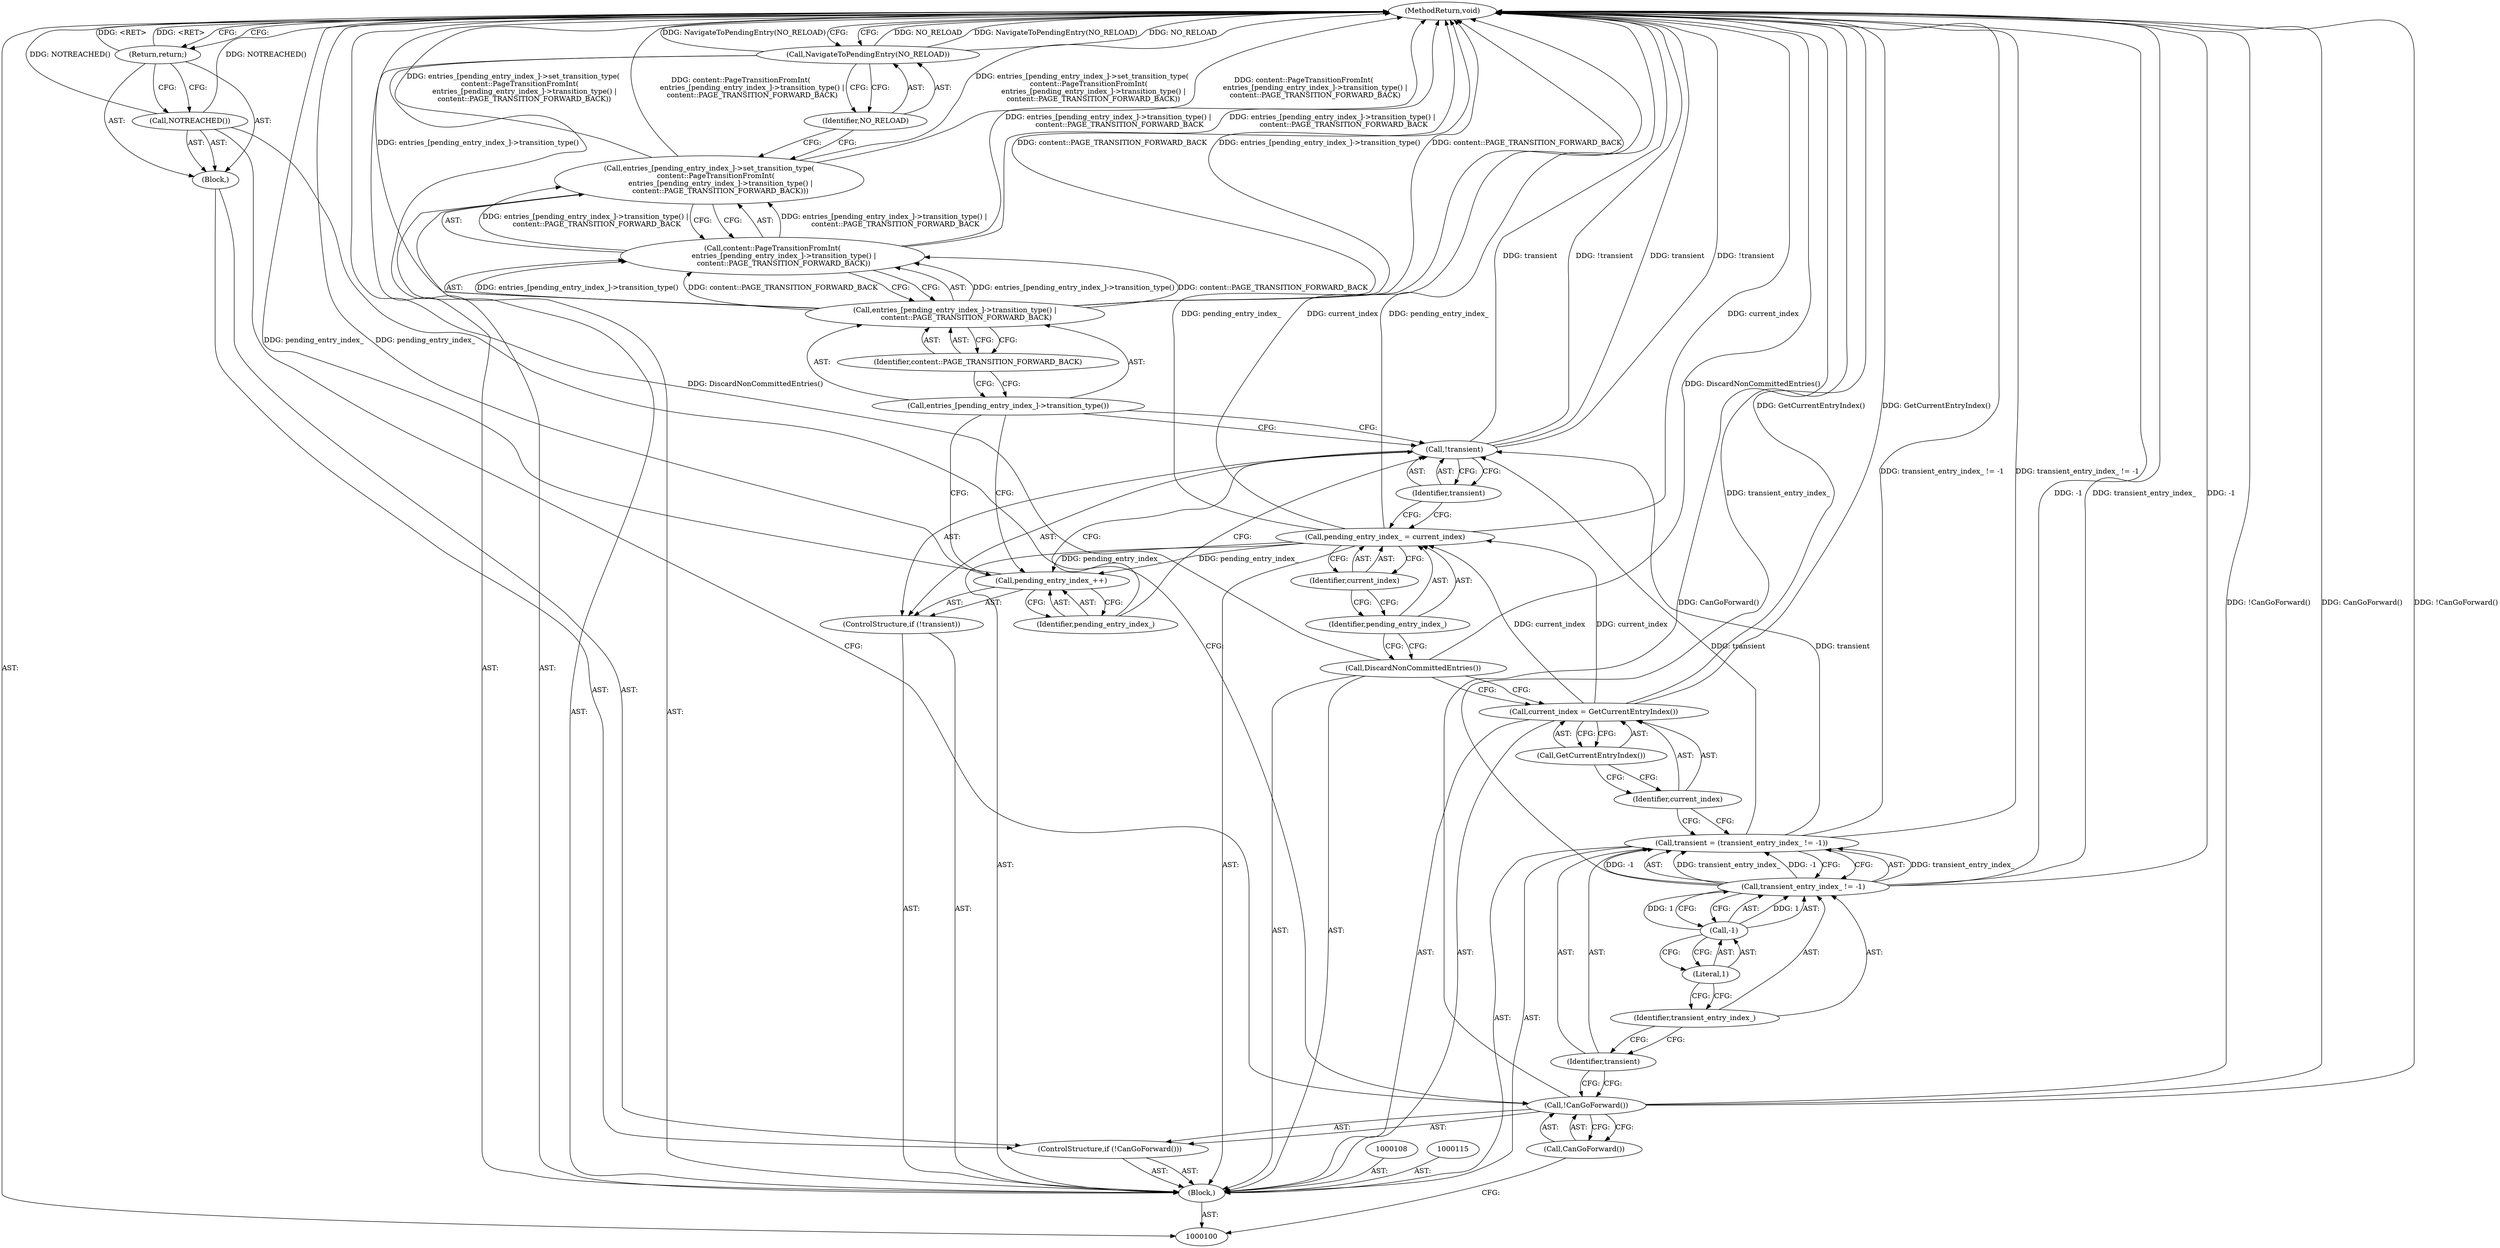 digraph "0_Chrome_6a13a6c2fbae0b3269743e6a141fdfe0d9ec9793_3" {
"1000135" [label="(MethodReturn,void)"];
"1000101" [label="(Block,)"];
"1000119" [label="(Call,DiscardNonCommittedEntries())"];
"1000120" [label="(Call,pending_entry_index_ = current_index)"];
"1000121" [label="(Identifier,pending_entry_index_)"];
"1000122" [label="(Identifier,current_index)"];
"1000123" [label="(ControlStructure,if (!transient))"];
"1000124" [label="(Call,!transient)"];
"1000125" [label="(Identifier,transient)"];
"1000126" [label="(Call,pending_entry_index_++)"];
"1000127" [label="(Identifier,pending_entry_index_)"];
"1000128" [label="(Call,entries_[pending_entry_index_]->set_transition_type(\n      content::PageTransitionFromInt(\n          entries_[pending_entry_index_]->transition_type() |\n          content::PAGE_TRANSITION_FORWARD_BACK)))"];
"1000129" [label="(Call,content::PageTransitionFromInt(\n          entries_[pending_entry_index_]->transition_type() |\n          content::PAGE_TRANSITION_FORWARD_BACK))"];
"1000130" [label="(Call,entries_[pending_entry_index_]->transition_type() |\n          content::PAGE_TRANSITION_FORWARD_BACK)"];
"1000131" [label="(Call,entries_[pending_entry_index_]->transition_type())"];
"1000102" [label="(ControlStructure,if (!CanGoForward()))"];
"1000105" [label="(Block,)"];
"1000103" [label="(Call,!CanGoForward())"];
"1000104" [label="(Call,CanGoForward())"];
"1000132" [label="(Identifier,content::PAGE_TRANSITION_FORWARD_BACK)"];
"1000133" [label="(Call,NavigateToPendingEntry(NO_RELOAD))"];
"1000134" [label="(Identifier,NO_RELOAD)"];
"1000106" [label="(Call,NOTREACHED())"];
"1000107" [label="(Return,return;)"];
"1000111" [label="(Call,transient_entry_index_ != -1)"];
"1000112" [label="(Identifier,transient_entry_index_)"];
"1000113" [label="(Call,-1)"];
"1000114" [label="(Literal,1)"];
"1000109" [label="(Call,transient = (transient_entry_index_ != -1))"];
"1000110" [label="(Identifier,transient)"];
"1000118" [label="(Call,GetCurrentEntryIndex())"];
"1000116" [label="(Call,current_index = GetCurrentEntryIndex())"];
"1000117" [label="(Identifier,current_index)"];
"1000135" -> "1000100"  [label="AST: "];
"1000135" -> "1000107"  [label="CFG: "];
"1000135" -> "1000133"  [label="CFG: "];
"1000124" -> "1000135"  [label="DDG: transient"];
"1000124" -> "1000135"  [label="DDG: !transient"];
"1000103" -> "1000135"  [label="DDG: CanGoForward()"];
"1000103" -> "1000135"  [label="DDG: !CanGoForward()"];
"1000130" -> "1000135"  [label="DDG: content::PAGE_TRANSITION_FORWARD_BACK"];
"1000130" -> "1000135"  [label="DDG: entries_[pending_entry_index_]->transition_type()"];
"1000120" -> "1000135"  [label="DDG: pending_entry_index_"];
"1000120" -> "1000135"  [label="DDG: current_index"];
"1000126" -> "1000135"  [label="DDG: pending_entry_index_"];
"1000116" -> "1000135"  [label="DDG: GetCurrentEntryIndex()"];
"1000128" -> "1000135"  [label="DDG: entries_[pending_entry_index_]->set_transition_type(\n      content::PageTransitionFromInt(\n          entries_[pending_entry_index_]->transition_type() |\n          content::PAGE_TRANSITION_FORWARD_BACK))"];
"1000128" -> "1000135"  [label="DDG: content::PageTransitionFromInt(\n          entries_[pending_entry_index_]->transition_type() |\n          content::PAGE_TRANSITION_FORWARD_BACK)"];
"1000119" -> "1000135"  [label="DDG: DiscardNonCommittedEntries()"];
"1000129" -> "1000135"  [label="DDG: entries_[pending_entry_index_]->transition_type() |\n          content::PAGE_TRANSITION_FORWARD_BACK"];
"1000133" -> "1000135"  [label="DDG: NO_RELOAD"];
"1000133" -> "1000135"  [label="DDG: NavigateToPendingEntry(NO_RELOAD)"];
"1000111" -> "1000135"  [label="DDG: transient_entry_index_"];
"1000111" -> "1000135"  [label="DDG: -1"];
"1000109" -> "1000135"  [label="DDG: transient_entry_index_ != -1"];
"1000106" -> "1000135"  [label="DDG: NOTREACHED()"];
"1000107" -> "1000135"  [label="DDG: <RET>"];
"1000101" -> "1000100"  [label="AST: "];
"1000102" -> "1000101"  [label="AST: "];
"1000108" -> "1000101"  [label="AST: "];
"1000109" -> "1000101"  [label="AST: "];
"1000115" -> "1000101"  [label="AST: "];
"1000116" -> "1000101"  [label="AST: "];
"1000119" -> "1000101"  [label="AST: "];
"1000120" -> "1000101"  [label="AST: "];
"1000123" -> "1000101"  [label="AST: "];
"1000128" -> "1000101"  [label="AST: "];
"1000133" -> "1000101"  [label="AST: "];
"1000119" -> "1000101"  [label="AST: "];
"1000119" -> "1000116"  [label="CFG: "];
"1000121" -> "1000119"  [label="CFG: "];
"1000119" -> "1000135"  [label="DDG: DiscardNonCommittedEntries()"];
"1000120" -> "1000101"  [label="AST: "];
"1000120" -> "1000122"  [label="CFG: "];
"1000121" -> "1000120"  [label="AST: "];
"1000122" -> "1000120"  [label="AST: "];
"1000125" -> "1000120"  [label="CFG: "];
"1000120" -> "1000135"  [label="DDG: pending_entry_index_"];
"1000120" -> "1000135"  [label="DDG: current_index"];
"1000116" -> "1000120"  [label="DDG: current_index"];
"1000120" -> "1000126"  [label="DDG: pending_entry_index_"];
"1000121" -> "1000120"  [label="AST: "];
"1000121" -> "1000119"  [label="CFG: "];
"1000122" -> "1000121"  [label="CFG: "];
"1000122" -> "1000120"  [label="AST: "];
"1000122" -> "1000121"  [label="CFG: "];
"1000120" -> "1000122"  [label="CFG: "];
"1000123" -> "1000101"  [label="AST: "];
"1000124" -> "1000123"  [label="AST: "];
"1000126" -> "1000123"  [label="AST: "];
"1000124" -> "1000123"  [label="AST: "];
"1000124" -> "1000125"  [label="CFG: "];
"1000125" -> "1000124"  [label="AST: "];
"1000127" -> "1000124"  [label="CFG: "];
"1000131" -> "1000124"  [label="CFG: "];
"1000124" -> "1000135"  [label="DDG: transient"];
"1000124" -> "1000135"  [label="DDG: !transient"];
"1000109" -> "1000124"  [label="DDG: transient"];
"1000125" -> "1000124"  [label="AST: "];
"1000125" -> "1000120"  [label="CFG: "];
"1000124" -> "1000125"  [label="CFG: "];
"1000126" -> "1000123"  [label="AST: "];
"1000126" -> "1000127"  [label="CFG: "];
"1000127" -> "1000126"  [label="AST: "];
"1000131" -> "1000126"  [label="CFG: "];
"1000126" -> "1000135"  [label="DDG: pending_entry_index_"];
"1000120" -> "1000126"  [label="DDG: pending_entry_index_"];
"1000127" -> "1000126"  [label="AST: "];
"1000127" -> "1000124"  [label="CFG: "];
"1000126" -> "1000127"  [label="CFG: "];
"1000128" -> "1000101"  [label="AST: "];
"1000128" -> "1000129"  [label="CFG: "];
"1000129" -> "1000128"  [label="AST: "];
"1000134" -> "1000128"  [label="CFG: "];
"1000128" -> "1000135"  [label="DDG: entries_[pending_entry_index_]->set_transition_type(\n      content::PageTransitionFromInt(\n          entries_[pending_entry_index_]->transition_type() |\n          content::PAGE_TRANSITION_FORWARD_BACK))"];
"1000128" -> "1000135"  [label="DDG: content::PageTransitionFromInt(\n          entries_[pending_entry_index_]->transition_type() |\n          content::PAGE_TRANSITION_FORWARD_BACK)"];
"1000129" -> "1000128"  [label="DDG: entries_[pending_entry_index_]->transition_type() |\n          content::PAGE_TRANSITION_FORWARD_BACK"];
"1000129" -> "1000128"  [label="AST: "];
"1000129" -> "1000130"  [label="CFG: "];
"1000130" -> "1000129"  [label="AST: "];
"1000128" -> "1000129"  [label="CFG: "];
"1000129" -> "1000135"  [label="DDG: entries_[pending_entry_index_]->transition_type() |\n          content::PAGE_TRANSITION_FORWARD_BACK"];
"1000129" -> "1000128"  [label="DDG: entries_[pending_entry_index_]->transition_type() |\n          content::PAGE_TRANSITION_FORWARD_BACK"];
"1000130" -> "1000129"  [label="DDG: entries_[pending_entry_index_]->transition_type()"];
"1000130" -> "1000129"  [label="DDG: content::PAGE_TRANSITION_FORWARD_BACK"];
"1000130" -> "1000129"  [label="AST: "];
"1000130" -> "1000132"  [label="CFG: "];
"1000131" -> "1000130"  [label="AST: "];
"1000132" -> "1000130"  [label="AST: "];
"1000129" -> "1000130"  [label="CFG: "];
"1000130" -> "1000135"  [label="DDG: content::PAGE_TRANSITION_FORWARD_BACK"];
"1000130" -> "1000135"  [label="DDG: entries_[pending_entry_index_]->transition_type()"];
"1000130" -> "1000129"  [label="DDG: entries_[pending_entry_index_]->transition_type()"];
"1000130" -> "1000129"  [label="DDG: content::PAGE_TRANSITION_FORWARD_BACK"];
"1000131" -> "1000130"  [label="AST: "];
"1000131" -> "1000126"  [label="CFG: "];
"1000131" -> "1000124"  [label="CFG: "];
"1000132" -> "1000131"  [label="CFG: "];
"1000102" -> "1000101"  [label="AST: "];
"1000103" -> "1000102"  [label="AST: "];
"1000105" -> "1000102"  [label="AST: "];
"1000105" -> "1000102"  [label="AST: "];
"1000106" -> "1000105"  [label="AST: "];
"1000107" -> "1000105"  [label="AST: "];
"1000103" -> "1000102"  [label="AST: "];
"1000103" -> "1000104"  [label="CFG: "];
"1000104" -> "1000103"  [label="AST: "];
"1000106" -> "1000103"  [label="CFG: "];
"1000110" -> "1000103"  [label="CFG: "];
"1000103" -> "1000135"  [label="DDG: CanGoForward()"];
"1000103" -> "1000135"  [label="DDG: !CanGoForward()"];
"1000104" -> "1000103"  [label="AST: "];
"1000104" -> "1000100"  [label="CFG: "];
"1000103" -> "1000104"  [label="CFG: "];
"1000132" -> "1000130"  [label="AST: "];
"1000132" -> "1000131"  [label="CFG: "];
"1000130" -> "1000132"  [label="CFG: "];
"1000133" -> "1000101"  [label="AST: "];
"1000133" -> "1000134"  [label="CFG: "];
"1000134" -> "1000133"  [label="AST: "];
"1000135" -> "1000133"  [label="CFG: "];
"1000133" -> "1000135"  [label="DDG: NO_RELOAD"];
"1000133" -> "1000135"  [label="DDG: NavigateToPendingEntry(NO_RELOAD)"];
"1000134" -> "1000133"  [label="AST: "];
"1000134" -> "1000128"  [label="CFG: "];
"1000133" -> "1000134"  [label="CFG: "];
"1000106" -> "1000105"  [label="AST: "];
"1000106" -> "1000103"  [label="CFG: "];
"1000107" -> "1000106"  [label="CFG: "];
"1000106" -> "1000135"  [label="DDG: NOTREACHED()"];
"1000107" -> "1000105"  [label="AST: "];
"1000107" -> "1000106"  [label="CFG: "];
"1000135" -> "1000107"  [label="CFG: "];
"1000107" -> "1000135"  [label="DDG: <RET>"];
"1000111" -> "1000109"  [label="AST: "];
"1000111" -> "1000113"  [label="CFG: "];
"1000112" -> "1000111"  [label="AST: "];
"1000113" -> "1000111"  [label="AST: "];
"1000109" -> "1000111"  [label="CFG: "];
"1000111" -> "1000135"  [label="DDG: transient_entry_index_"];
"1000111" -> "1000135"  [label="DDG: -1"];
"1000111" -> "1000109"  [label="DDG: transient_entry_index_"];
"1000111" -> "1000109"  [label="DDG: -1"];
"1000113" -> "1000111"  [label="DDG: 1"];
"1000112" -> "1000111"  [label="AST: "];
"1000112" -> "1000110"  [label="CFG: "];
"1000114" -> "1000112"  [label="CFG: "];
"1000113" -> "1000111"  [label="AST: "];
"1000113" -> "1000114"  [label="CFG: "];
"1000114" -> "1000113"  [label="AST: "];
"1000111" -> "1000113"  [label="CFG: "];
"1000113" -> "1000111"  [label="DDG: 1"];
"1000114" -> "1000113"  [label="AST: "];
"1000114" -> "1000112"  [label="CFG: "];
"1000113" -> "1000114"  [label="CFG: "];
"1000109" -> "1000101"  [label="AST: "];
"1000109" -> "1000111"  [label="CFG: "];
"1000110" -> "1000109"  [label="AST: "];
"1000111" -> "1000109"  [label="AST: "];
"1000117" -> "1000109"  [label="CFG: "];
"1000109" -> "1000135"  [label="DDG: transient_entry_index_ != -1"];
"1000111" -> "1000109"  [label="DDG: transient_entry_index_"];
"1000111" -> "1000109"  [label="DDG: -1"];
"1000109" -> "1000124"  [label="DDG: transient"];
"1000110" -> "1000109"  [label="AST: "];
"1000110" -> "1000103"  [label="CFG: "];
"1000112" -> "1000110"  [label="CFG: "];
"1000118" -> "1000116"  [label="AST: "];
"1000118" -> "1000117"  [label="CFG: "];
"1000116" -> "1000118"  [label="CFG: "];
"1000116" -> "1000101"  [label="AST: "];
"1000116" -> "1000118"  [label="CFG: "];
"1000117" -> "1000116"  [label="AST: "];
"1000118" -> "1000116"  [label="AST: "];
"1000119" -> "1000116"  [label="CFG: "];
"1000116" -> "1000135"  [label="DDG: GetCurrentEntryIndex()"];
"1000116" -> "1000120"  [label="DDG: current_index"];
"1000117" -> "1000116"  [label="AST: "];
"1000117" -> "1000109"  [label="CFG: "];
"1000118" -> "1000117"  [label="CFG: "];
}
